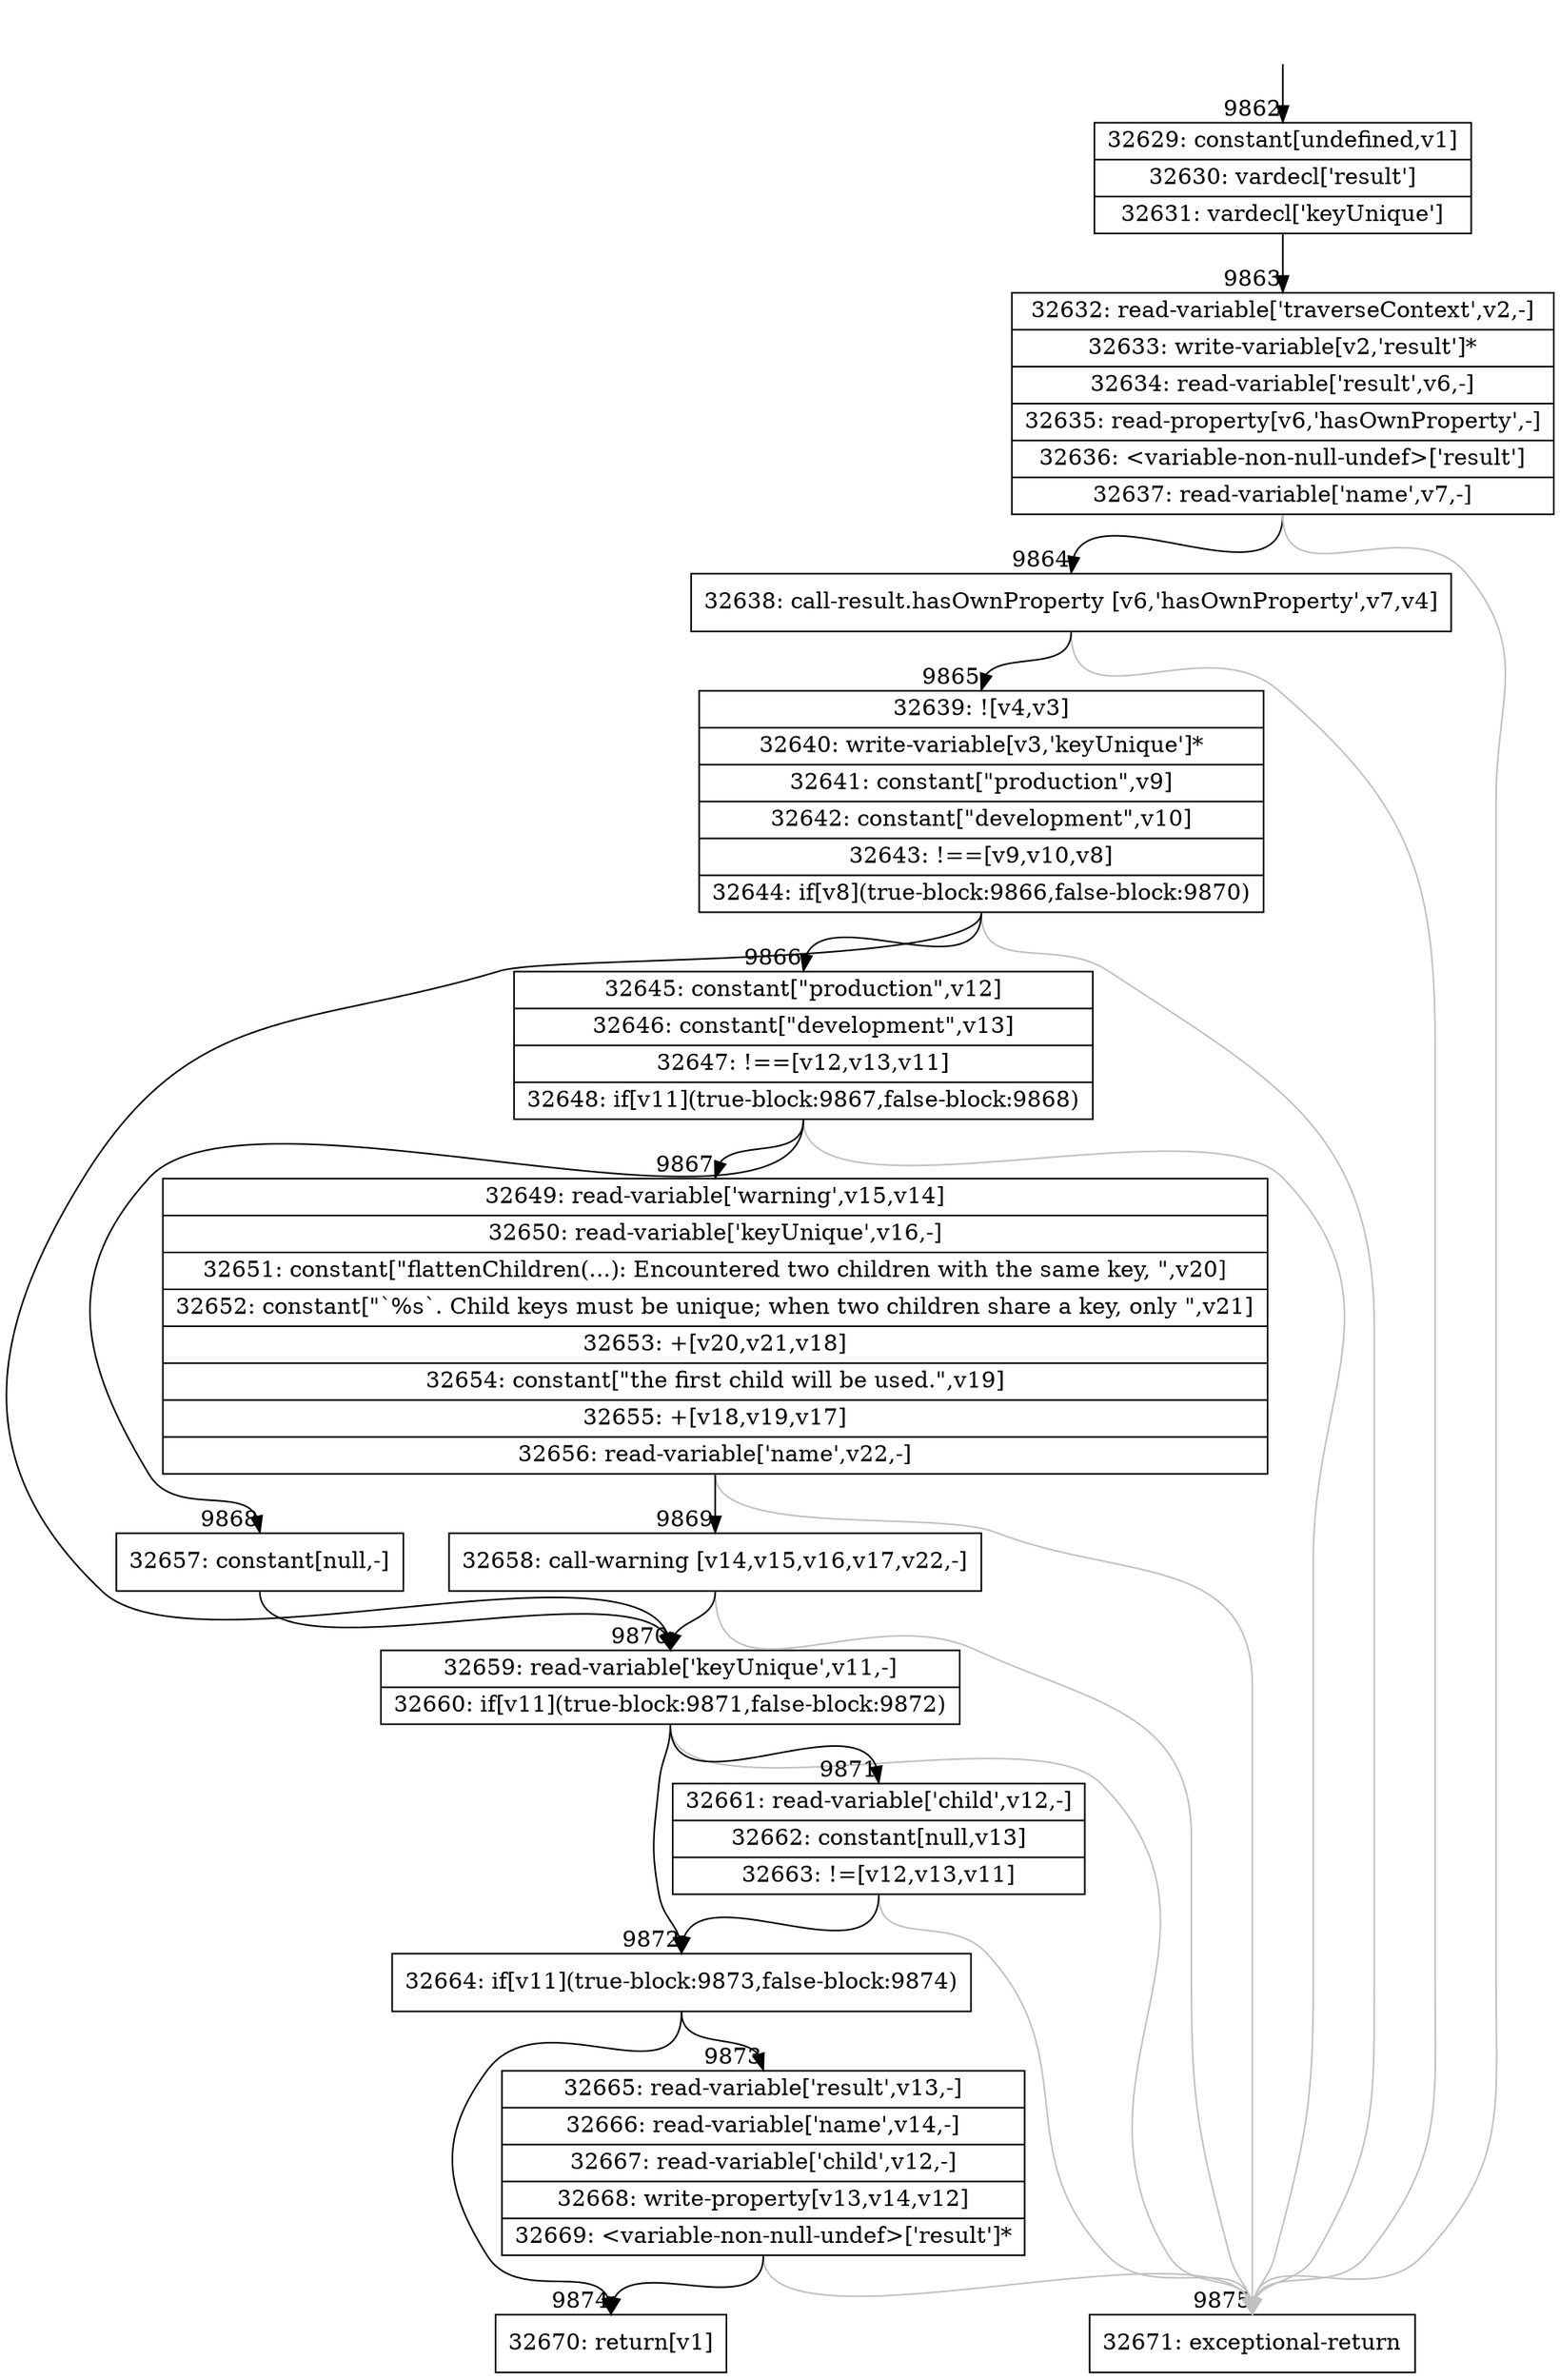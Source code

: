 digraph {
rankdir="TD"
BB_entry731[shape=none,label=""];
BB_entry731 -> BB9862 [tailport=s, headport=n, headlabel="    9862"]
BB9862 [shape=record label="{32629: constant[undefined,v1]|32630: vardecl['result']|32631: vardecl['keyUnique']}" ] 
BB9862 -> BB9863 [tailport=s, headport=n, headlabel="      9863"]
BB9863 [shape=record label="{32632: read-variable['traverseContext',v2,-]|32633: write-variable[v2,'result']*|32634: read-variable['result',v6,-]|32635: read-property[v6,'hasOwnProperty',-]|32636: \<variable-non-null-undef\>['result']|32637: read-variable['name',v7,-]}" ] 
BB9863 -> BB9864 [tailport=s, headport=n, headlabel="      9864"]
BB9863 -> BB9875 [tailport=s, headport=n, color=gray, headlabel="      9875"]
BB9864 [shape=record label="{32638: call-result.hasOwnProperty [v6,'hasOwnProperty',v7,v4]}" ] 
BB9864 -> BB9865 [tailport=s, headport=n, headlabel="      9865"]
BB9864 -> BB9875 [tailport=s, headport=n, color=gray]
BB9865 [shape=record label="{32639: ![v4,v3]|32640: write-variable[v3,'keyUnique']*|32641: constant[\"production\",v9]|32642: constant[\"development\",v10]|32643: !==[v9,v10,v8]|32644: if[v8](true-block:9866,false-block:9870)}" ] 
BB9865 -> BB9866 [tailport=s, headport=n, headlabel="      9866"]
BB9865 -> BB9870 [tailport=s, headport=n, headlabel="      9870"]
BB9865 -> BB9875 [tailport=s, headport=n, color=gray]
BB9866 [shape=record label="{32645: constant[\"production\",v12]|32646: constant[\"development\",v13]|32647: !==[v12,v13,v11]|32648: if[v11](true-block:9867,false-block:9868)}" ] 
BB9866 -> BB9867 [tailport=s, headport=n, headlabel="      9867"]
BB9866 -> BB9868 [tailport=s, headport=n, headlabel="      9868"]
BB9866 -> BB9875 [tailport=s, headport=n, color=gray]
BB9867 [shape=record label="{32649: read-variable['warning',v15,v14]|32650: read-variable['keyUnique',v16,-]|32651: constant[\"flattenChildren(...): Encountered two children with the same key, \",v20]|32652: constant[\"`%s`. Child keys must be unique; when two children share a key, only \",v21]|32653: +[v20,v21,v18]|32654: constant[\"the first child will be used.\",v19]|32655: +[v18,v19,v17]|32656: read-variable['name',v22,-]}" ] 
BB9867 -> BB9869 [tailport=s, headport=n, headlabel="      9869"]
BB9867 -> BB9875 [tailport=s, headport=n, color=gray]
BB9868 [shape=record label="{32657: constant[null,-]}" ] 
BB9868 -> BB9870 [tailport=s, headport=n]
BB9869 [shape=record label="{32658: call-warning [v14,v15,v16,v17,v22,-]}" ] 
BB9869 -> BB9870 [tailport=s, headport=n]
BB9869 -> BB9875 [tailport=s, headport=n, color=gray]
BB9870 [shape=record label="{32659: read-variable['keyUnique',v11,-]|32660: if[v11](true-block:9871,false-block:9872)}" ] 
BB9870 -> BB9872 [tailport=s, headport=n, headlabel="      9872"]
BB9870 -> BB9871 [tailport=s, headport=n, headlabel="      9871"]
BB9870 -> BB9875 [tailport=s, headport=n, color=gray]
BB9871 [shape=record label="{32661: read-variable['child',v12,-]|32662: constant[null,v13]|32663: !=[v12,v13,v11]}" ] 
BB9871 -> BB9872 [tailport=s, headport=n]
BB9871 -> BB9875 [tailport=s, headport=n, color=gray]
BB9872 [shape=record label="{32664: if[v11](true-block:9873,false-block:9874)}" ] 
BB9872 -> BB9873 [tailport=s, headport=n, headlabel="      9873"]
BB9872 -> BB9874 [tailport=s, headport=n, headlabel="      9874"]
BB9873 [shape=record label="{32665: read-variable['result',v13,-]|32666: read-variable['name',v14,-]|32667: read-variable['child',v12,-]|32668: write-property[v13,v14,v12]|32669: \<variable-non-null-undef\>['result']*}" ] 
BB9873 -> BB9874 [tailport=s, headport=n]
BB9873 -> BB9875 [tailport=s, headport=n, color=gray]
BB9874 [shape=record label="{32670: return[v1]}" ] 
BB9875 [shape=record label="{32671: exceptional-return}" ] 
//#$~ 17528
}
